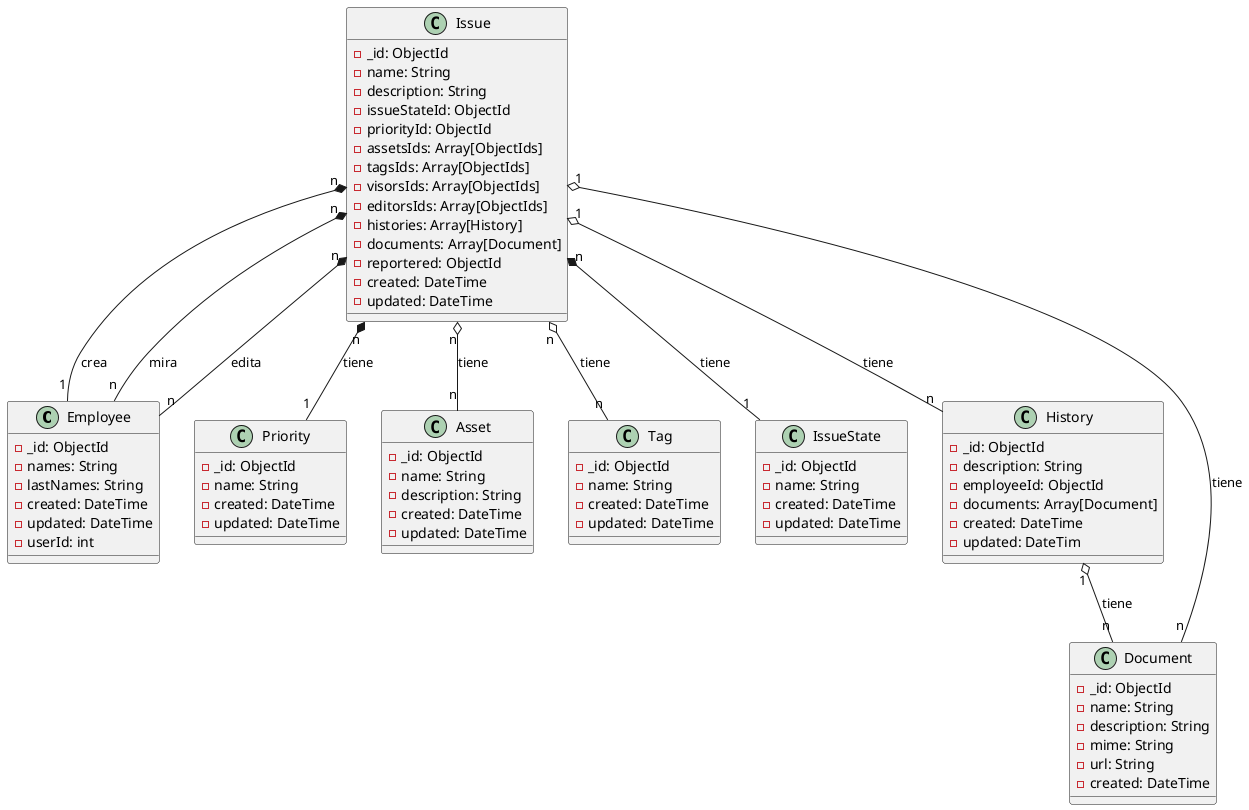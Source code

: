 @startuml

class Employee {
  - _id: ObjectId
  - names: String
  - lastNames: String
  - created: DateTime
  - updated: DateTime
  - userId: int
}

class Priority {
  - _id: ObjectId
  - name: String
  - created: DateTime
  - updated: DateTime
}

class Asset {
  - _id: ObjectId
  - name: String
  - description: String
  - created: DateTime
  - updated: DateTime
}

class Tag{
  - _id: ObjectId
  - name: String
  - created: DateTime
  - updated: DateTime
}

class IssueState {
  - _id: ObjectId
  - name: String
  - created: DateTime
  - updated: DateTime
}

class Issue {
  - _id: ObjectId
  - name: String
  - description: String
  - issueStateId: ObjectId
  - priorityId: ObjectId
  - assetsIds: Array[ObjectIds]
  - tagsIds: Array[ObjectIds]
  - visorsIds: Array[ObjectIds]
  - editorsIds: Array[ObjectIds]
  - histories: Array[History]
  - documents: Array[Document]
  - reportered: ObjectId
  - created: DateTime
  - updated: DateTime
}

class History {
  - _id: ObjectId
  - description: String
  - employeeId: ObjectId
  - documents: Array[Document]
  - created: DateTime
  - updated: DateTim
}

class Document {
  - _id: ObjectId
  - name: String
  - description: String
  - mime: String
  - url: String
  - created: DateTime
}

Issue "n" *-- "1" Employee : crea
Issue "n" *-- "n" Employee : mira
Issue "n" *-- "n" Employee : edita
Issue "n" *-- "1" IssueState : tiene
Issue "n" *-- "1" Priority : tiene
Issue "n" o-- "n" Asset : tiene
Issue "n" o-- "n" Tag : tiene
Issue "1" o-- "n" History : tiene
Issue "1" o-- "n" Document : tiene
History "1" o-- "n" Document : tiene

@enduml

